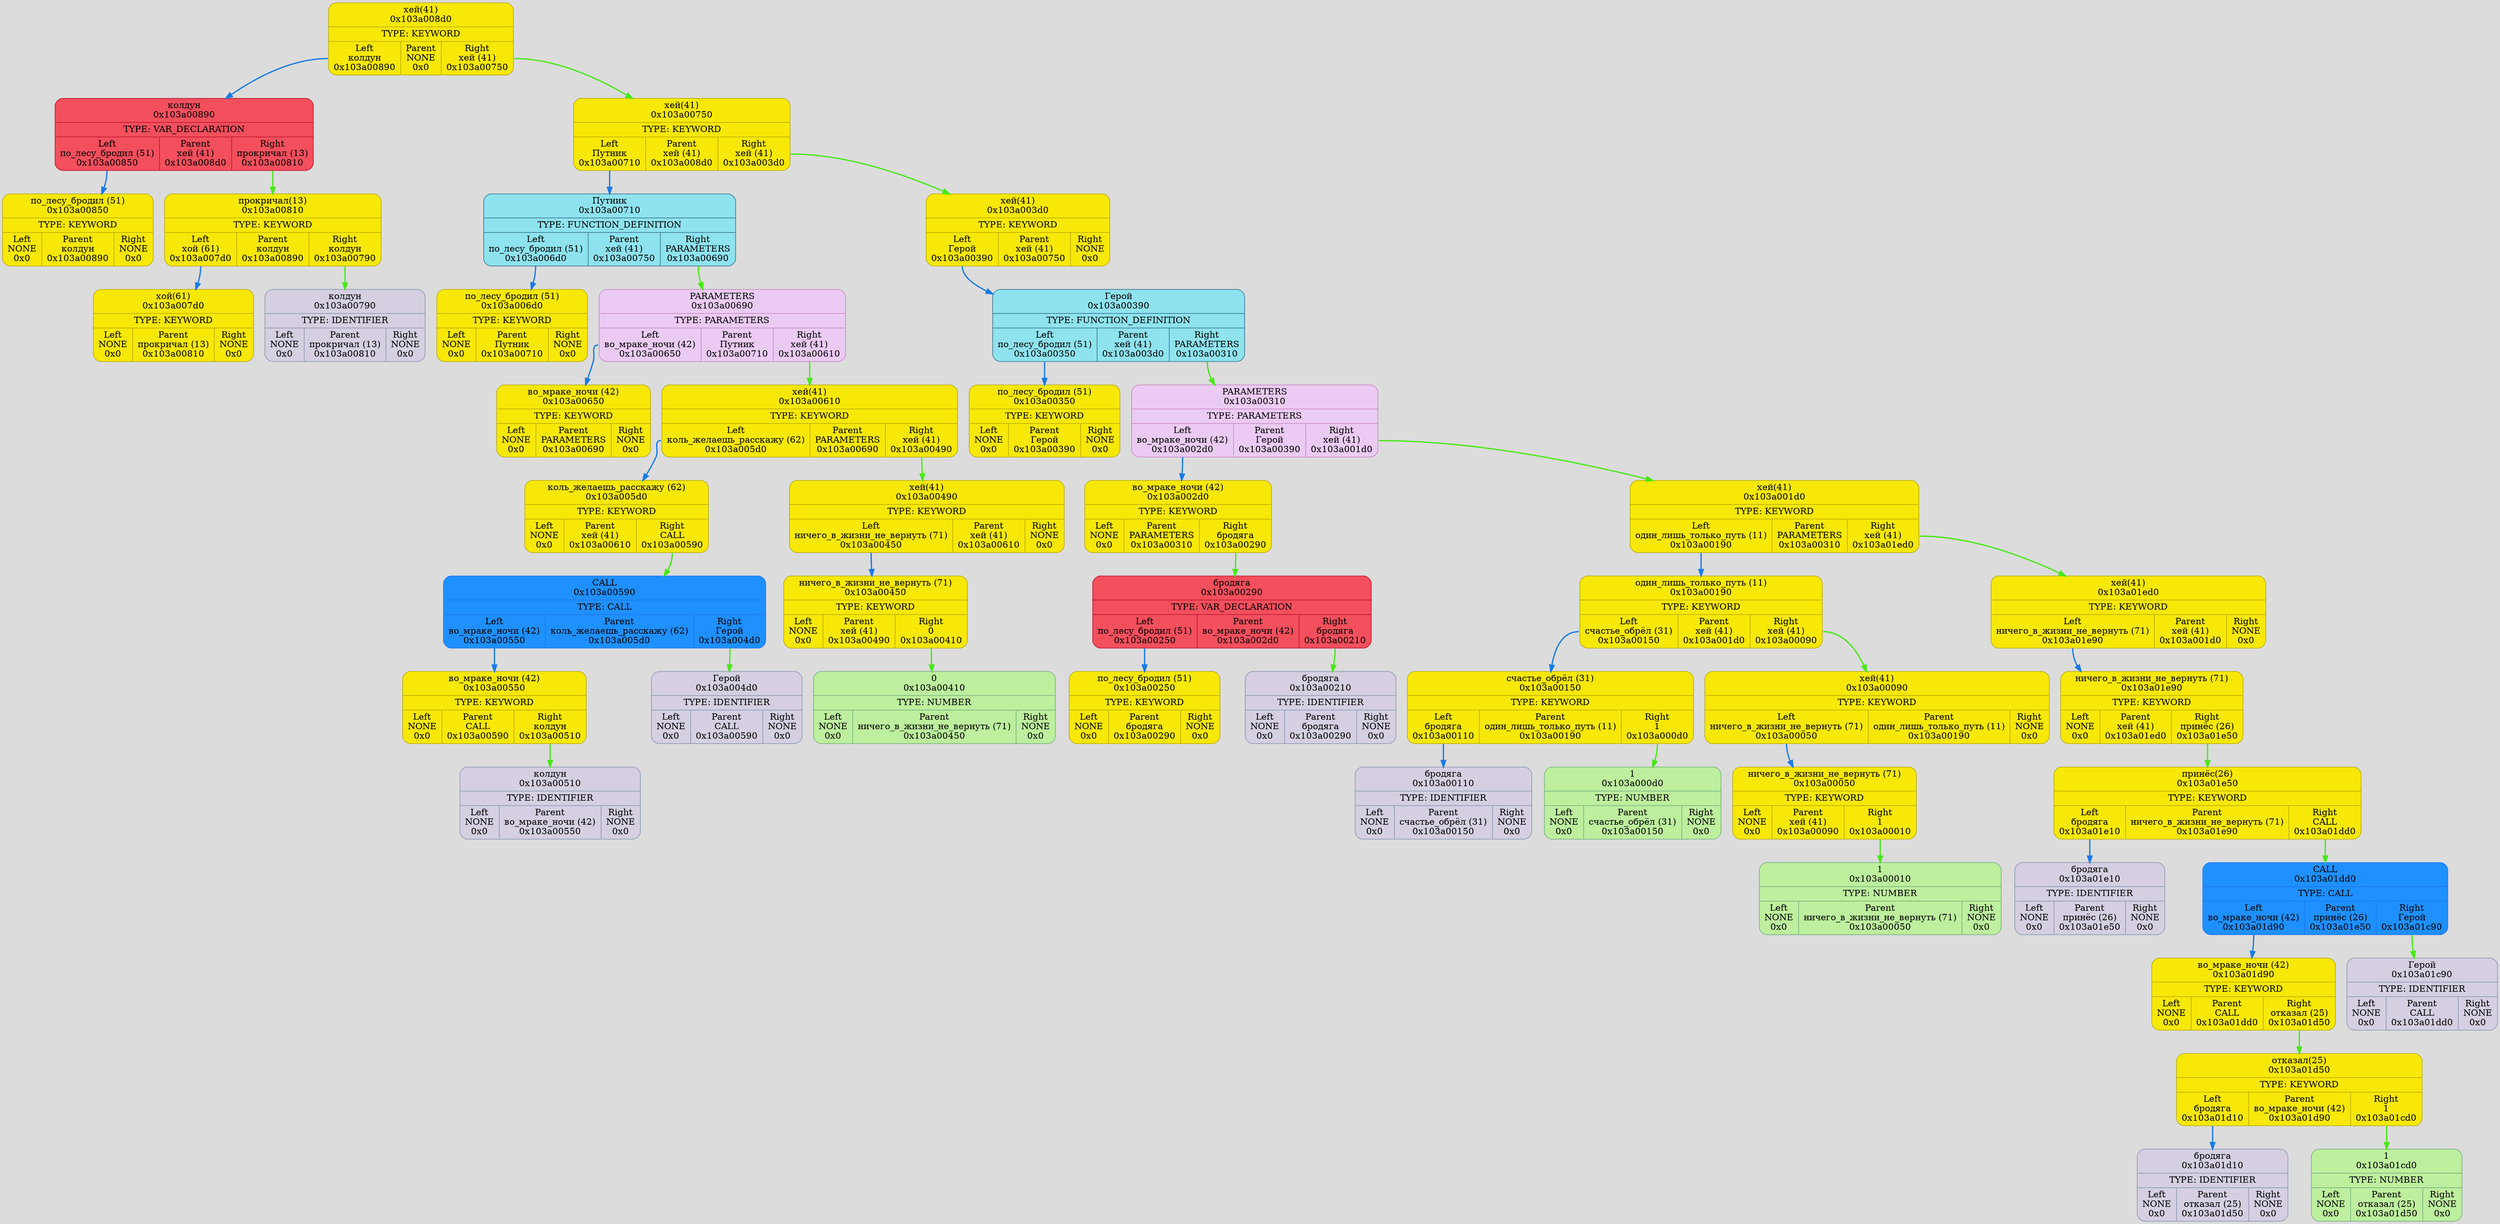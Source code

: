 digraph {
	fontname = "UbuntuMono";
	bgcolor = "#DCDCDC";

	node0x103a008d0 [ shape = Mrecord; style = filled; fillcolor = "#F8E807"; color = "#B6AA05"; fontcolor = "#000000"; label = " { хей (41)\n0x103a008d0 | TYPE: KEYWORD| { <left> Left\nколдун\n0x103a00890 | Parent\nNONE\n0x0 | <right> Right\nхей (41)\n0x103a00750 } } "; ];
	node0x103a008d0:<left> -> node0x103a00890 [ style = "bold"; color = "#187AE8"; label = ""; ];
	node0x103a00890 [ shape = Mrecord; style = filled; fillcolor = "#F34F5D"; color = "#BD132F"; fontcolor = "#000000"; label = " { колдун\n0x103a00890 | TYPE: VAR_DECLARATION| { <left> Left\nпо_лесу_бродил (51)\n0x103a00850 | Parent\nхей (41)\n0x103a008d0 | <right> Right\nпрокричал (13)\n0x103a00810 } } "; ];
	node0x103a00890:<left> -> node0x103a00850 [ style = "bold"; color = "#187AE8"; label = ""; ];
	node0x103a00850 [ shape = Mrecord; style = filled; fillcolor = "#F8E807"; color = "#B6AA05"; fontcolor = "#000000"; label = " { по_лесу_бродил (51)\n0x103a00850 | TYPE: KEYWORD| { <left> Left\nNONE\n0x0 | Parent\nколдун\n0x103a00890 | <right> Right\nNONE\n0x0 } } "; ];
	node0x103a00810 [ shape = Mrecord; style = filled; fillcolor = "#F8E807"; color = "#B6AA05"; fontcolor = "#000000"; label = " { прокричал (13)\n0x103a00810 | TYPE: KEYWORD| { <left> Left\nхой (61)\n0x103a007d0 | Parent\nколдун\n0x103a00890 | <right> Right\nколдун\n0x103a00790 } } "; ];
	node0x103a00810:<left> -> node0x103a007d0 [ style = "bold"; color = "#187AE8"; label = ""; ];
	node0x103a007d0 [ shape = Mrecord; style = filled; fillcolor = "#F8E807"; color = "#B6AA05"; fontcolor = "#000000"; label = " { хой (61)\n0x103a007d0 | TYPE: KEYWORD| { <left> Left\nNONE\n0x0 | Parent\nпрокричал (13)\n0x103a00810 | <right> Right\nNONE\n0x0 } } "; ];
	node0x103a00790 [ shape = Mrecord; style = filled; fillcolor = "#D5CFE1"; color = "#8797b2"; fontcolor = "#000000"; label = " { колдун\n0x103a00790 | TYPE: IDENTIFIER| { <left> Left\nNONE\n0x0 | Parent\nпрокричал (13)\n0x103a00810 | <right> Right\nNONE\n0x0 } } "; ];
	node0x103a00810:<right> -> node0x103a00790 [ style = "bold"; color = "#48E818"; label = ""; ];
	node0x103a00890:<right> -> node0x103a00810 [ style = "bold"; color = "#48E818"; label = ""; ];
	node0x103a00750 [ shape = Mrecord; style = filled; fillcolor = "#F8E807"; color = "#B6AA05"; fontcolor = "#000000"; label = " { хей (41)\n0x103a00750 | TYPE: KEYWORD| { <left> Left\nПутник\n0x103a00710 | Parent\nхей (41)\n0x103a008d0 | <right> Right\nхей (41)\n0x103a003d0 } } "; ];
	node0x103a00750:<left> -> node0x103a00710 [ style = "bold"; color = "#187AE8"; label = ""; ];
	node0x103a00710 [ shape = Mrecord; style = filled; fillcolor = "#8EE3EF"; color = "#37718E"; fontcolor = "#000000"; label = " { Путник\n0x103a00710 | TYPE: FUNCTION_DEFINITION| { <left> Left\nпо_лесу_бродил (51)\n0x103a006d0 | Parent\nхей (41)\n0x103a00750 | <right> Right\nPARAMETERS\n0x103a00690 } } "; ];
	node0x103a00710:<left> -> node0x103a006d0 [ style = "bold"; color = "#187AE8"; label = ""; ];
	node0x103a006d0 [ shape = Mrecord; style = filled; fillcolor = "#F8E807"; color = "#B6AA05"; fontcolor = "#000000"; label = " { по_лесу_бродил (51)\n0x103a006d0 | TYPE: KEYWORD| { <left> Left\nNONE\n0x0 | Parent\nПутник\n0x103a00710 | <right> Right\nNONE\n0x0 } } "; ];
	node0x103a00690 [ shape = Mrecord; style = filled; fillcolor = "#EBCBF4"; color = "#C986C3"; fontcolor = "#000000"; label = " { PARAMETERS\n0x103a00690 | TYPE: PARAMETERS| { <left> Left\nво_мраке_ночи (42)\n0x103a00650 | Parent\nПутник\n0x103a00710 | <right> Right\nхей (41)\n0x103a00610 } } "; ];
	node0x103a00690:<left> -> node0x103a00650 [ style = "bold"; color = "#187AE8"; label = ""; ];
	node0x103a00650 [ shape = Mrecord; style = filled; fillcolor = "#F8E807"; color = "#B6AA05"; fontcolor = "#000000"; label = " { во_мраке_ночи (42)\n0x103a00650 | TYPE: KEYWORD| { <left> Left\nNONE\n0x0 | Parent\nPARAMETERS\n0x103a00690 | <right> Right\nNONE\n0x0 } } "; ];
	node0x103a00610 [ shape = Mrecord; style = filled; fillcolor = "#F8E807"; color = "#B6AA05"; fontcolor = "#000000"; label = " { хей (41)\n0x103a00610 | TYPE: KEYWORD| { <left> Left\nколь_желаешь_расскажу (62)\n0x103a005d0 | Parent\nPARAMETERS\n0x103a00690 | <right> Right\nхей (41)\n0x103a00490 } } "; ];
	node0x103a00610:<left> -> node0x103a005d0 [ style = "bold"; color = "#187AE8"; label = ""; ];
	node0x103a005d0 [ shape = Mrecord; style = filled; fillcolor = "#F8E807"; color = "#B6AA05"; fontcolor = "#000000"; label = " { коль_желаешь_расскажу (62)\n0x103a005d0 | TYPE: KEYWORD| { <left> Left\nNONE\n0x0 | Parent\nхей (41)\n0x103a00610 | <right> Right\nCALL\n0x103a00590 } } "; ];
	node0x103a00590 [ shape = Mrecord; style = filled; fillcolor = "#1E90FF"; color = "#1F75FE"; fontcolor = "#000000"; label = " { CALL\n0x103a00590 | TYPE: CALL| { <left> Left\nво_мраке_ночи (42)\n0x103a00550 | Parent\nколь_желаешь_расскажу (62)\n0x103a005d0 | <right> Right\nГерой\n0x103a004d0 } } "; ];
	node0x103a00590:<left> -> node0x103a00550 [ style = "bold"; color = "#187AE8"; label = ""; ];
	node0x103a00550 [ shape = Mrecord; style = filled; fillcolor = "#F8E807"; color = "#B6AA05"; fontcolor = "#000000"; label = " { во_мраке_ночи (42)\n0x103a00550 | TYPE: KEYWORD| { <left> Left\nNONE\n0x0 | Parent\nCALL\n0x103a00590 | <right> Right\nколдун\n0x103a00510 } } "; ];
	node0x103a00510 [ shape = Mrecord; style = filled; fillcolor = "#D5CFE1"; color = "#8797b2"; fontcolor = "#000000"; label = " { колдун\n0x103a00510 | TYPE: IDENTIFIER| { <left> Left\nNONE\n0x0 | Parent\nво_мраке_ночи (42)\n0x103a00550 | <right> Right\nNONE\n0x0 } } "; ];
	node0x103a00550:<right> -> node0x103a00510 [ style = "bold"; color = "#48E818"; label = ""; ];
	node0x103a004d0 [ shape = Mrecord; style = filled; fillcolor = "#D5CFE1"; color = "#8797b2"; fontcolor = "#000000"; label = " { Герой\n0x103a004d0 | TYPE: IDENTIFIER| { <left> Left\nNONE\n0x0 | Parent\nCALL\n0x103a00590 | <right> Right\nNONE\n0x0 } } "; ];
	node0x103a00590:<right> -> node0x103a004d0 [ style = "bold"; color = "#48E818"; label = ""; ];
	node0x103a005d0:<right> -> node0x103a00590 [ style = "bold"; color = "#48E818"; label = ""; ];
	node0x103a00490 [ shape = Mrecord; style = filled; fillcolor = "#F8E807"; color = "#B6AA05"; fontcolor = "#000000"; label = " { хей (41)\n0x103a00490 | TYPE: KEYWORD| { <left> Left\nничего_в_жизни_не_вернуть (71)\n0x103a00450 | Parent\nхей (41)\n0x103a00610 | <right> Right\nNONE\n0x0 } } "; ];
	node0x103a00490:<left> -> node0x103a00450 [ style = "bold"; color = "#187AE8"; label = ""; ];
	node0x103a00450 [ shape = Mrecord; style = filled; fillcolor = "#F8E807"; color = "#B6AA05"; fontcolor = "#000000"; label = " { ничего_в_жизни_не_вернуть (71)\n0x103a00450 | TYPE: KEYWORD| { <left> Left\nNONE\n0x0 | Parent\nхей (41)\n0x103a00490 | <right> Right\n0\n0x103a00410 } } "; ];
	node0x103a00410 [ shape = Mrecord; style = filled; fillcolor = "#BDEF9E"; color = "#74AF80"; fontcolor = "#000000"; label = " { 0\n0x103a00410 | TYPE: NUMBER| { <left> Left\nNONE\n0x0 | Parent\nничего_в_жизни_не_вернуть (71)\n0x103a00450 | <right> Right\nNONE\n0x0 } } "; ];
	node0x103a00450:<right> -> node0x103a00410 [ style = "bold"; color = "#48E818"; label = ""; ];
	node0x103a00610:<right> -> node0x103a00490 [ style = "bold"; color = "#48E818"; label = ""; ];
	node0x103a00690:<right> -> node0x103a00610 [ style = "bold"; color = "#48E818"; label = ""; ];
	node0x103a00710:<right> -> node0x103a00690 [ style = "bold"; color = "#48E818"; label = ""; ];
	node0x103a003d0 [ shape = Mrecord; style = filled; fillcolor = "#F8E807"; color = "#B6AA05"; fontcolor = "#000000"; label = " { хей (41)\n0x103a003d0 | TYPE: KEYWORD| { <left> Left\nГерой\n0x103a00390 | Parent\nхей (41)\n0x103a00750 | <right> Right\nNONE\n0x0 } } "; ];
	node0x103a003d0:<left> -> node0x103a00390 [ style = "bold"; color = "#187AE8"; label = ""; ];
	node0x103a00390 [ shape = Mrecord; style = filled; fillcolor = "#8EE3EF"; color = "#37718E"; fontcolor = "#000000"; label = " { Герой\n0x103a00390 | TYPE: FUNCTION_DEFINITION| { <left> Left\nпо_лесу_бродил (51)\n0x103a00350 | Parent\nхей (41)\n0x103a003d0 | <right> Right\nPARAMETERS\n0x103a00310 } } "; ];
	node0x103a00390:<left> -> node0x103a00350 [ style = "bold"; color = "#187AE8"; label = ""; ];
	node0x103a00350 [ shape = Mrecord; style = filled; fillcolor = "#F8E807"; color = "#B6AA05"; fontcolor = "#000000"; label = " { по_лесу_бродил (51)\n0x103a00350 | TYPE: KEYWORD| { <left> Left\nNONE\n0x0 | Parent\nГерой\n0x103a00390 | <right> Right\nNONE\n0x0 } } "; ];
	node0x103a00310 [ shape = Mrecord; style = filled; fillcolor = "#EBCBF4"; color = "#C986C3"; fontcolor = "#000000"; label = " { PARAMETERS\n0x103a00310 | TYPE: PARAMETERS| { <left> Left\nво_мраке_ночи (42)\n0x103a002d0 | Parent\nГерой\n0x103a00390 | <right> Right\nхей (41)\n0x103a001d0 } } "; ];
	node0x103a00310:<left> -> node0x103a002d0 [ style = "bold"; color = "#187AE8"; label = ""; ];
	node0x103a002d0 [ shape = Mrecord; style = filled; fillcolor = "#F8E807"; color = "#B6AA05"; fontcolor = "#000000"; label = " { во_мраке_ночи (42)\n0x103a002d0 | TYPE: KEYWORD| { <left> Left\nNONE\n0x0 | Parent\nPARAMETERS\n0x103a00310 | <right> Right\nбродяга\n0x103a00290 } } "; ];
	node0x103a00290 [ shape = Mrecord; style = filled; fillcolor = "#F34F5D"; color = "#BD132F"; fontcolor = "#000000"; label = " { бродяга\n0x103a00290 | TYPE: VAR_DECLARATION| { <left> Left\nпо_лесу_бродил (51)\n0x103a00250 | Parent\nво_мраке_ночи (42)\n0x103a002d0 | <right> Right\nбродяга\n0x103a00210 } } "; ];
	node0x103a00290:<left> -> node0x103a00250 [ style = "bold"; color = "#187AE8"; label = ""; ];
	node0x103a00250 [ shape = Mrecord; style = filled; fillcolor = "#F8E807"; color = "#B6AA05"; fontcolor = "#000000"; label = " { по_лесу_бродил (51)\n0x103a00250 | TYPE: KEYWORD| { <left> Left\nNONE\n0x0 | Parent\nбродяга\n0x103a00290 | <right> Right\nNONE\n0x0 } } "; ];
	node0x103a00210 [ shape = Mrecord; style = filled; fillcolor = "#D5CFE1"; color = "#8797b2"; fontcolor = "#000000"; label = " { бродяга\n0x103a00210 | TYPE: IDENTIFIER| { <left> Left\nNONE\n0x0 | Parent\nбродяга\n0x103a00290 | <right> Right\nNONE\n0x0 } } "; ];
	node0x103a00290:<right> -> node0x103a00210 [ style = "bold"; color = "#48E818"; label = ""; ];
	node0x103a002d0:<right> -> node0x103a00290 [ style = "bold"; color = "#48E818"; label = ""; ];
	node0x103a001d0 [ shape = Mrecord; style = filled; fillcolor = "#F8E807"; color = "#B6AA05"; fontcolor = "#000000"; label = " { хей (41)\n0x103a001d0 | TYPE: KEYWORD| { <left> Left\nодин_лишь_только_путь (11)\n0x103a00190 | Parent\nPARAMETERS\n0x103a00310 | <right> Right\nхей (41)\n0x103a01ed0 } } "; ];
	node0x103a001d0:<left> -> node0x103a00190 [ style = "bold"; color = "#187AE8"; label = ""; ];
	node0x103a00190 [ shape = Mrecord; style = filled; fillcolor = "#F8E807"; color = "#B6AA05"; fontcolor = "#000000"; label = " { один_лишь_только_путь (11)\n0x103a00190 | TYPE: KEYWORD| { <left> Left\nсчастье_обрёл (31)\n0x103a00150 | Parent\nхей (41)\n0x103a001d0 | <right> Right\nхей (41)\n0x103a00090 } } "; ];
	node0x103a00190:<left> -> node0x103a00150 [ style = "bold"; color = "#187AE8"; label = ""; ];
	node0x103a00150 [ shape = Mrecord; style = filled; fillcolor = "#F8E807"; color = "#B6AA05"; fontcolor = "#000000"; label = " { счастье_обрёл (31)\n0x103a00150 | TYPE: KEYWORD| { <left> Left\nбродяга\n0x103a00110 | Parent\nодин_лишь_только_путь (11)\n0x103a00190 | <right> Right\n1\n0x103a000d0 } } "; ];
	node0x103a00150:<left> -> node0x103a00110 [ style = "bold"; color = "#187AE8"; label = ""; ];
	node0x103a00110 [ shape = Mrecord; style = filled; fillcolor = "#D5CFE1"; color = "#8797b2"; fontcolor = "#000000"; label = " { бродяга\n0x103a00110 | TYPE: IDENTIFIER| { <left> Left\nNONE\n0x0 | Parent\nсчастье_обрёл (31)\n0x103a00150 | <right> Right\nNONE\n0x0 } } "; ];
	node0x103a000d0 [ shape = Mrecord; style = filled; fillcolor = "#BDEF9E"; color = "#74AF80"; fontcolor = "#000000"; label = " { 1\n0x103a000d0 | TYPE: NUMBER| { <left> Left\nNONE\n0x0 | Parent\nсчастье_обрёл (31)\n0x103a00150 | <right> Right\nNONE\n0x0 } } "; ];
	node0x103a00150:<right> -> node0x103a000d0 [ style = "bold"; color = "#48E818"; label = ""; ];
	node0x103a00090 [ shape = Mrecord; style = filled; fillcolor = "#F8E807"; color = "#B6AA05"; fontcolor = "#000000"; label = " { хей (41)\n0x103a00090 | TYPE: KEYWORD| { <left> Left\nничего_в_жизни_не_вернуть (71)\n0x103a00050 | Parent\nодин_лишь_только_путь (11)\n0x103a00190 | <right> Right\nNONE\n0x0 } } "; ];
	node0x103a00090:<left> -> node0x103a00050 [ style = "bold"; color = "#187AE8"; label = ""; ];
	node0x103a00050 [ shape = Mrecord; style = filled; fillcolor = "#F8E807"; color = "#B6AA05"; fontcolor = "#000000"; label = " { ничего_в_жизни_не_вернуть (71)\n0x103a00050 | TYPE: KEYWORD| { <left> Left\nNONE\n0x0 | Parent\nхей (41)\n0x103a00090 | <right> Right\n1\n0x103a00010 } } "; ];
	node0x103a00010 [ shape = Mrecord; style = filled; fillcolor = "#BDEF9E"; color = "#74AF80"; fontcolor = "#000000"; label = " { 1\n0x103a00010 | TYPE: NUMBER| { <left> Left\nNONE\n0x0 | Parent\nничего_в_жизни_не_вернуть (71)\n0x103a00050 | <right> Right\nNONE\n0x0 } } "; ];
	node0x103a00050:<right> -> node0x103a00010 [ style = "bold"; color = "#48E818"; label = ""; ];
	node0x103a00190:<right> -> node0x103a00090 [ style = "bold"; color = "#48E818"; label = ""; ];
	node0x103a01ed0 [ shape = Mrecord; style = filled; fillcolor = "#F8E807"; color = "#B6AA05"; fontcolor = "#000000"; label = " { хей (41)\n0x103a01ed0 | TYPE: KEYWORD| { <left> Left\nничего_в_жизни_не_вернуть (71)\n0x103a01e90 | Parent\nхей (41)\n0x103a001d0 | <right> Right\nNONE\n0x0 } } "; ];
	node0x103a01ed0:<left> -> node0x103a01e90 [ style = "bold"; color = "#187AE8"; label = ""; ];
	node0x103a01e90 [ shape = Mrecord; style = filled; fillcolor = "#F8E807"; color = "#B6AA05"; fontcolor = "#000000"; label = " { ничего_в_жизни_не_вернуть (71)\n0x103a01e90 | TYPE: KEYWORD| { <left> Left\nNONE\n0x0 | Parent\nхей (41)\n0x103a01ed0 | <right> Right\nпринёс (26)\n0x103a01e50 } } "; ];
	node0x103a01e50 [ shape = Mrecord; style = filled; fillcolor = "#F8E807"; color = "#B6AA05"; fontcolor = "#000000"; label = " { принёс (26)\n0x103a01e50 | TYPE: KEYWORD| { <left> Left\nбродяга\n0x103a01e10 | Parent\nничего_в_жизни_не_вернуть (71)\n0x103a01e90 | <right> Right\nCALL\n0x103a01dd0 } } "; ];
	node0x103a01e50:<left> -> node0x103a01e10 [ style = "bold"; color = "#187AE8"; label = ""; ];
	node0x103a01e10 [ shape = Mrecord; style = filled; fillcolor = "#D5CFE1"; color = "#8797b2"; fontcolor = "#000000"; label = " { бродяга\n0x103a01e10 | TYPE: IDENTIFIER| { <left> Left\nNONE\n0x0 | Parent\nпринёс (26)\n0x103a01e50 | <right> Right\nNONE\n0x0 } } "; ];
	node0x103a01dd0 [ shape = Mrecord; style = filled; fillcolor = "#1E90FF"; color = "#1F75FE"; fontcolor = "#000000"; label = " { CALL\n0x103a01dd0 | TYPE: CALL| { <left> Left\nво_мраке_ночи (42)\n0x103a01d90 | Parent\nпринёс (26)\n0x103a01e50 | <right> Right\nГерой\n0x103a01c90 } } "; ];
	node0x103a01dd0:<left> -> node0x103a01d90 [ style = "bold"; color = "#187AE8"; label = ""; ];
	node0x103a01d90 [ shape = Mrecord; style = filled; fillcolor = "#F8E807"; color = "#B6AA05"; fontcolor = "#000000"; label = " { во_мраке_ночи (42)\n0x103a01d90 | TYPE: KEYWORD| { <left> Left\nNONE\n0x0 | Parent\nCALL\n0x103a01dd0 | <right> Right\nотказал (25)\n0x103a01d50 } } "; ];
	node0x103a01d50 [ shape = Mrecord; style = filled; fillcolor = "#F8E807"; color = "#B6AA05"; fontcolor = "#000000"; label = " { отказал (25)\n0x103a01d50 | TYPE: KEYWORD| { <left> Left\nбродяга\n0x103a01d10 | Parent\nво_мраке_ночи (42)\n0x103a01d90 | <right> Right\n1\n0x103a01cd0 } } "; ];
	node0x103a01d50:<left> -> node0x103a01d10 [ style = "bold"; color = "#187AE8"; label = ""; ];
	node0x103a01d10 [ shape = Mrecord; style = filled; fillcolor = "#D5CFE1"; color = "#8797b2"; fontcolor = "#000000"; label = " { бродяга\n0x103a01d10 | TYPE: IDENTIFIER| { <left> Left\nNONE\n0x0 | Parent\nотказал (25)\n0x103a01d50 | <right> Right\nNONE\n0x0 } } "; ];
	node0x103a01cd0 [ shape = Mrecord; style = filled; fillcolor = "#BDEF9E"; color = "#74AF80"; fontcolor = "#000000"; label = " { 1\n0x103a01cd0 | TYPE: NUMBER| { <left> Left\nNONE\n0x0 | Parent\nотказал (25)\n0x103a01d50 | <right> Right\nNONE\n0x0 } } "; ];
	node0x103a01d50:<right> -> node0x103a01cd0 [ style = "bold"; color = "#48E818"; label = ""; ];
	node0x103a01d90:<right> -> node0x103a01d50 [ style = "bold"; color = "#48E818"; label = ""; ];
	node0x103a01c90 [ shape = Mrecord; style = filled; fillcolor = "#D5CFE1"; color = "#8797b2"; fontcolor = "#000000"; label = " { Герой\n0x103a01c90 | TYPE: IDENTIFIER| { <left> Left\nNONE\n0x0 | Parent\nCALL\n0x103a01dd0 | <right> Right\nNONE\n0x0 } } "; ];
	node0x103a01dd0:<right> -> node0x103a01c90 [ style = "bold"; color = "#48E818"; label = ""; ];
	node0x103a01e50:<right> -> node0x103a01dd0 [ style = "bold"; color = "#48E818"; label = ""; ];
	node0x103a01e90:<right> -> node0x103a01e50 [ style = "bold"; color = "#48E818"; label = ""; ];
	node0x103a001d0:<right> -> node0x103a01ed0 [ style = "bold"; color = "#48E818"; label = ""; ];
	node0x103a00310:<right> -> node0x103a001d0 [ style = "bold"; color = "#48E818"; label = ""; ];
	node0x103a00390:<right> -> node0x103a00310 [ style = "bold"; color = "#48E818"; label = ""; ];
	node0x103a00750:<right> -> node0x103a003d0 [ style = "bold"; color = "#48E818"; label = ""; ];
	node0x103a008d0:<right> -> node0x103a00750 [ style = "bold"; color = "#48E818"; label = ""; ];
}

